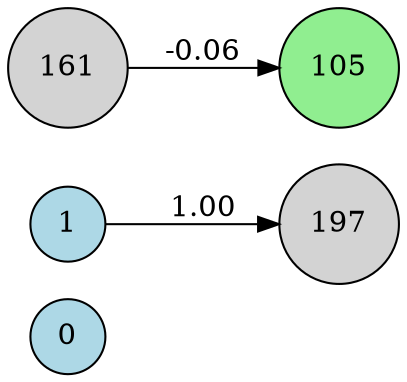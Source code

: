 digraph neat {
  rankdir=LR;
  node [shape=circle];
  node0 [label="0", style=filled, fillcolor=lightblue];
  node1 [label="1", style=filled, fillcolor=lightblue];
  node105 [label="105", style=filled, fillcolor=lightgreen];
  node161 [label="161", style=filled, fillcolor=lightgray];
  node197 [label="197", style=filled, fillcolor=lightgray];
  node161 -> node105 [label="-0.06"];
  node1 -> node197 [label="1.00"];
}

